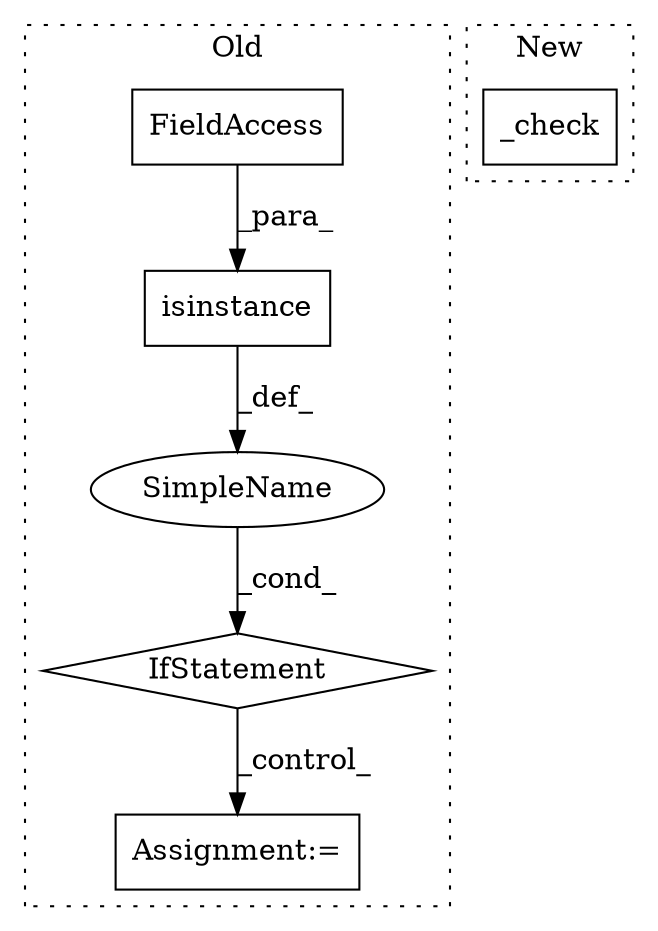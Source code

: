 digraph G {
subgraph cluster0 {
1 [label="IfStatement" a="25" s="822,853" l="4,2" shape="diamond"];
3 [label="SimpleName" a="42" s="" l="" shape="ellipse"];
4 [label="Assignment:=" a="7" s="864" l="1" shape="box"];
5 [label="isinstance" a="32" s="826,852" l="11,1" shape="box"];
6 [label="FieldAccess" a="22" s="839" l="13" shape="box"];
label = "Old";
style="dotted";
}
subgraph cluster1 {
2 [label="_check" a="32" s="1345,1353" l="7,1" shape="box"];
label = "New";
style="dotted";
}
1 -> 4 [label="_control_"];
3 -> 1 [label="_cond_"];
5 -> 3 [label="_def_"];
6 -> 5 [label="_para_"];
}